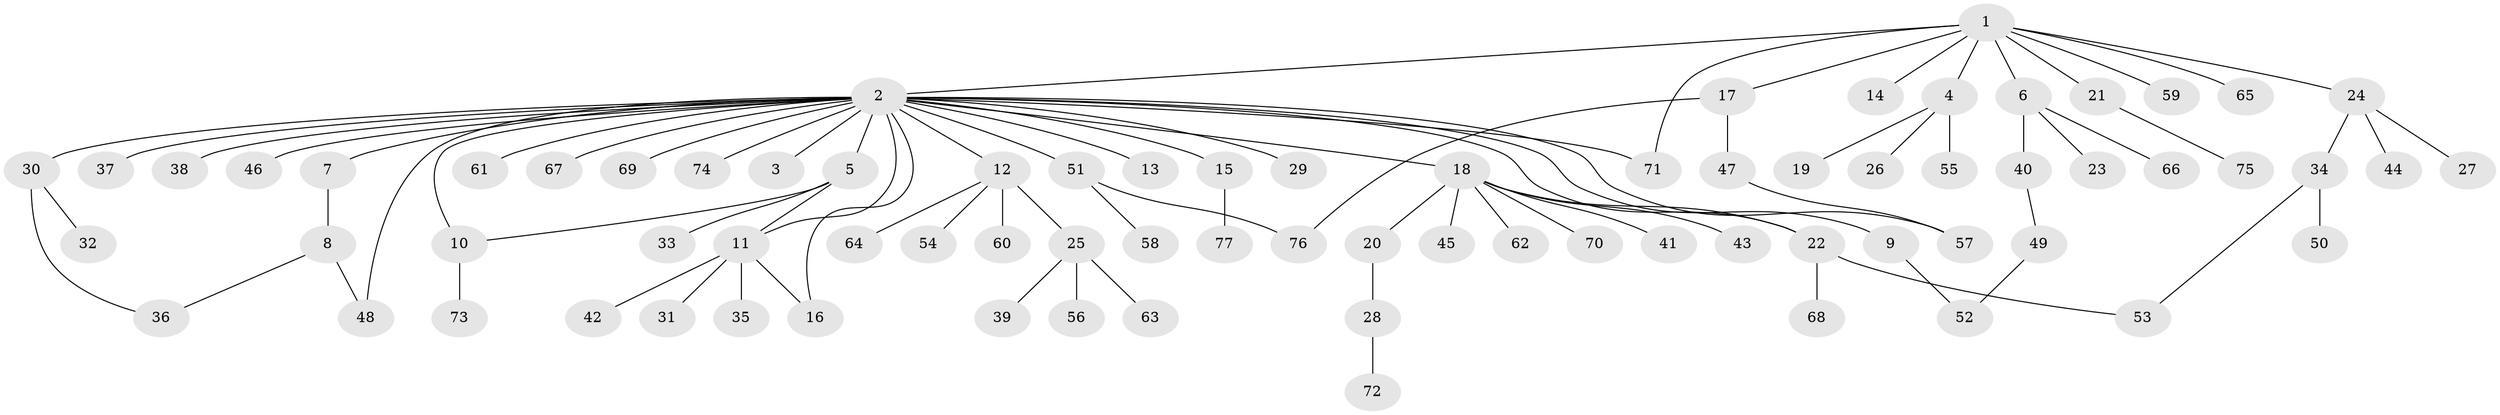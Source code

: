 // Generated by graph-tools (version 1.1) at 2025/49/03/09/25 03:49:49]
// undirected, 77 vertices, 87 edges
graph export_dot {
graph [start="1"]
  node [color=gray90,style=filled];
  1;
  2;
  3;
  4;
  5;
  6;
  7;
  8;
  9;
  10;
  11;
  12;
  13;
  14;
  15;
  16;
  17;
  18;
  19;
  20;
  21;
  22;
  23;
  24;
  25;
  26;
  27;
  28;
  29;
  30;
  31;
  32;
  33;
  34;
  35;
  36;
  37;
  38;
  39;
  40;
  41;
  42;
  43;
  44;
  45;
  46;
  47;
  48;
  49;
  50;
  51;
  52;
  53;
  54;
  55;
  56;
  57;
  58;
  59;
  60;
  61;
  62;
  63;
  64;
  65;
  66;
  67;
  68;
  69;
  70;
  71;
  72;
  73;
  74;
  75;
  76;
  77;
  1 -- 2;
  1 -- 4;
  1 -- 6;
  1 -- 14;
  1 -- 17;
  1 -- 21;
  1 -- 24;
  1 -- 59;
  1 -- 65;
  1 -- 71;
  2 -- 3;
  2 -- 5;
  2 -- 7;
  2 -- 9;
  2 -- 10;
  2 -- 11;
  2 -- 12;
  2 -- 13;
  2 -- 15;
  2 -- 16;
  2 -- 18;
  2 -- 22;
  2 -- 29;
  2 -- 30;
  2 -- 37;
  2 -- 38;
  2 -- 46;
  2 -- 48;
  2 -- 51;
  2 -- 57;
  2 -- 61;
  2 -- 67;
  2 -- 69;
  2 -- 71;
  2 -- 74;
  4 -- 19;
  4 -- 26;
  4 -- 55;
  5 -- 10;
  5 -- 11;
  5 -- 33;
  6 -- 23;
  6 -- 40;
  6 -- 66;
  7 -- 8;
  8 -- 36;
  8 -- 48;
  9 -- 52;
  10 -- 73;
  11 -- 16;
  11 -- 31;
  11 -- 35;
  11 -- 42;
  12 -- 25;
  12 -- 54;
  12 -- 60;
  12 -- 64;
  15 -- 77;
  17 -- 47;
  17 -- 76;
  18 -- 20;
  18 -- 22;
  18 -- 41;
  18 -- 43;
  18 -- 45;
  18 -- 62;
  18 -- 70;
  20 -- 28;
  21 -- 75;
  22 -- 53;
  22 -- 68;
  24 -- 27;
  24 -- 34;
  24 -- 44;
  25 -- 39;
  25 -- 56;
  25 -- 63;
  28 -- 72;
  30 -- 32;
  30 -- 36;
  34 -- 50;
  34 -- 53;
  40 -- 49;
  47 -- 57;
  49 -- 52;
  51 -- 58;
  51 -- 76;
}

